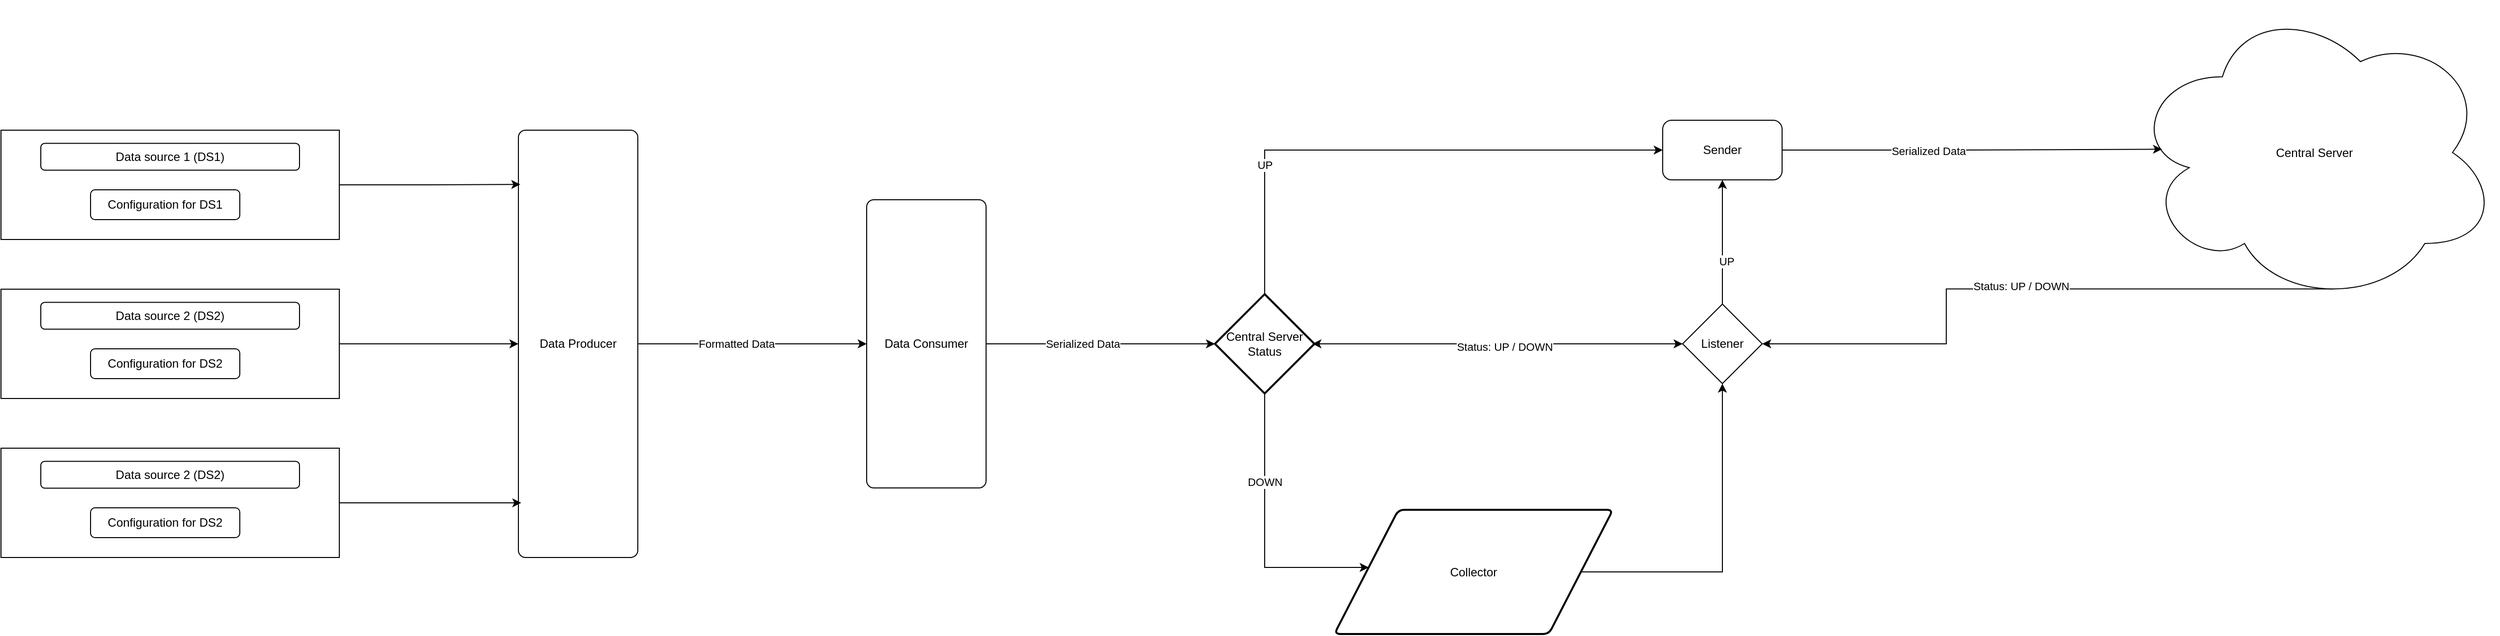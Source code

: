 <mxfile version="22.0.3" type="device">
  <diagram id="C5RBs43oDa-KdzZeNtuy" name="Page-1">
    <mxGraphModel dx="4044" dy="1415" grid="1" gridSize="10" guides="1" tooltips="1" connect="1" arrows="1" fold="1" page="1" pageScale="1" pageWidth="827" pageHeight="1169" math="0" shadow="0">
      <root>
        <mxCell id="WIyWlLk6GJQsqaUBKTNV-0" />
        <mxCell id="WIyWlLk6GJQsqaUBKTNV-1" parent="WIyWlLk6GJQsqaUBKTNV-0" />
        <mxCell id="9u-voaj74ql-5Wb2GAgk-6" value="" style="edgeStyle=orthogonalEdgeStyle;rounded=0;orthogonalLoop=1;jettySize=auto;html=1;" parent="WIyWlLk6GJQsqaUBKTNV-1" source="9u-voaj74ql-5Wb2GAgk-2" target="9u-voaj74ql-5Wb2GAgk-5" edge="1">
          <mxGeometry relative="1" as="geometry" />
        </mxCell>
        <mxCell id="AJ2TWtQ2be7vS0rb0tGj-13" value="Formatted Data" style="edgeLabel;html=1;align=center;verticalAlign=middle;resizable=0;points=[];" vertex="1" connectable="0" parent="9u-voaj74ql-5Wb2GAgk-6">
          <mxGeometry x="-0.267" y="1" relative="1" as="geometry">
            <mxPoint x="14" y="1" as="offset" />
          </mxGeometry>
        </mxCell>
        <mxCell id="9u-voaj74ql-5Wb2GAgk-2" value="Data Producer" style="rounded=1;whiteSpace=wrap;html=1;arcSize=6;" parent="WIyWlLk6GJQsqaUBKTNV-1" vertex="1">
          <mxGeometry x="-860" y="140" width="120" height="430" as="geometry" />
        </mxCell>
        <mxCell id="9u-voaj74ql-5Wb2GAgk-8" value="" style="edgeStyle=orthogonalEdgeStyle;rounded=0;orthogonalLoop=1;jettySize=auto;html=1;entryX=0;entryY=0.5;entryDx=0;entryDy=0;entryPerimeter=0;" parent="WIyWlLk6GJQsqaUBKTNV-1" source="9u-voaj74ql-5Wb2GAgk-5" target="AJ2TWtQ2be7vS0rb0tGj-19" edge="1">
          <mxGeometry relative="1" as="geometry">
            <mxPoint x="-250" y="355" as="targetPoint" />
          </mxGeometry>
        </mxCell>
        <mxCell id="AJ2TWtQ2be7vS0rb0tGj-12" value="Serialized Data" style="edgeLabel;html=1;align=center;verticalAlign=middle;resizable=0;points=[];" vertex="1" connectable="0" parent="9u-voaj74ql-5Wb2GAgk-8">
          <mxGeometry x="-0.158" relative="1" as="geometry">
            <mxPoint as="offset" />
          </mxGeometry>
        </mxCell>
        <mxCell id="9u-voaj74ql-5Wb2GAgk-5" value="Data Consumer" style="whiteSpace=wrap;html=1;rounded=1;arcSize=6;" parent="WIyWlLk6GJQsqaUBKTNV-1" vertex="1">
          <mxGeometry x="-510" y="210" width="120" height="290" as="geometry" />
        </mxCell>
        <mxCell id="9u-voaj74ql-5Wb2GAgk-15" value="UP" style="edgeStyle=orthogonalEdgeStyle;rounded=0;orthogonalLoop=1;jettySize=auto;html=1;exitX=0.5;exitY=0;exitDx=0;exitDy=0;exitPerimeter=0;entryX=0;entryY=0.5;entryDx=0;entryDy=0;" parent="WIyWlLk6GJQsqaUBKTNV-1" source="AJ2TWtQ2be7vS0rb0tGj-19" target="AJ2TWtQ2be7vS0rb0tGj-26" edge="1">
          <mxGeometry x="-0.521" relative="1" as="geometry">
            <mxPoint x="-107.06" y="290" as="sourcePoint" />
            <mxPoint x="40" y="160" as="targetPoint" />
            <Array as="points">
              <mxPoint x="-110" y="160" />
            </Array>
            <mxPoint as="offset" />
          </mxGeometry>
        </mxCell>
        <mxCell id="AJ2TWtQ2be7vS0rb0tGj-15" value="" style="edgeStyle=orthogonalEdgeStyle;rounded=0;orthogonalLoop=1;jettySize=auto;html=1;exitX=0.5;exitY=1;exitDx=0;exitDy=0;exitPerimeter=0;" edge="1" parent="WIyWlLk6GJQsqaUBKTNV-1" source="AJ2TWtQ2be7vS0rb0tGj-19" target="AJ2TWtQ2be7vS0rb0tGj-20">
          <mxGeometry relative="1" as="geometry">
            <mxPoint x="-110" y="421.95" as="sourcePoint" />
            <mxPoint x="-20" y="580" as="targetPoint" />
            <Array as="points">
              <mxPoint x="-110" y="580" />
            </Array>
          </mxGeometry>
        </mxCell>
        <mxCell id="AJ2TWtQ2be7vS0rb0tGj-16" value="DOWN" style="edgeLabel;html=1;align=center;verticalAlign=middle;resizable=0;points=[];" vertex="1" connectable="0" parent="AJ2TWtQ2be7vS0rb0tGj-15">
          <mxGeometry x="-0.069" y="-3" relative="1" as="geometry">
            <mxPoint x="3" y="-41" as="offset" />
          </mxGeometry>
        </mxCell>
        <mxCell id="AJ2TWtQ2be7vS0rb0tGj-10" value="" style="group" vertex="1" connectable="0" parent="WIyWlLk6GJQsqaUBKTNV-1">
          <mxGeometry x="-1380" y="140" width="340" height="110" as="geometry" />
        </mxCell>
        <mxCell id="AJ2TWtQ2be7vS0rb0tGj-8" value="" style="rounded=0;whiteSpace=wrap;html=1;" vertex="1" parent="AJ2TWtQ2be7vS0rb0tGj-10">
          <mxGeometry width="340" height="110.0" as="geometry" />
        </mxCell>
        <mxCell id="AJ2TWtQ2be7vS0rb0tGj-1" value="Data source 1 (DS1)" style="rounded=1;whiteSpace=wrap;html=1;" vertex="1" parent="AJ2TWtQ2be7vS0rb0tGj-10">
          <mxGeometry x="40" y="13.2" width="260" height="27.044" as="geometry" />
        </mxCell>
        <mxCell id="AJ2TWtQ2be7vS0rb0tGj-11" value="Configuration for DS1" style="rounded=1;whiteSpace=wrap;html=1;" vertex="1" parent="AJ2TWtQ2be7vS0rb0tGj-10">
          <mxGeometry x="90" y="60" width="150" height="30" as="geometry" />
        </mxCell>
        <mxCell id="AJ2TWtQ2be7vS0rb0tGj-25" style="edgeStyle=orthogonalEdgeStyle;rounded=0;orthogonalLoop=1;jettySize=auto;html=1;entryX=0;entryY=0.5;entryDx=0;entryDy=0;" edge="1" parent="WIyWlLk6GJQsqaUBKTNV-1" source="AJ2TWtQ2be7vS0rb0tGj-19" target="AJ2TWtQ2be7vS0rb0tGj-23">
          <mxGeometry relative="1" as="geometry" />
        </mxCell>
        <mxCell id="AJ2TWtQ2be7vS0rb0tGj-19" value="Central Server Status" style="strokeWidth=2;html=1;shape=mxgraph.flowchart.decision;whiteSpace=wrap;" vertex="1" parent="WIyWlLk6GJQsqaUBKTNV-1">
          <mxGeometry x="-160" y="305" width="100" height="100" as="geometry" />
        </mxCell>
        <mxCell id="AJ2TWtQ2be7vS0rb0tGj-22" style="edgeStyle=orthogonalEdgeStyle;rounded=0;orthogonalLoop=1;jettySize=auto;html=1;exitX=1;exitY=0.5;exitDx=0;exitDy=0;entryX=0.5;entryY=1;entryDx=0;entryDy=0;" edge="1" parent="WIyWlLk6GJQsqaUBKTNV-1" source="AJ2TWtQ2be7vS0rb0tGj-20" target="AJ2TWtQ2be7vS0rb0tGj-23">
          <mxGeometry relative="1" as="geometry">
            <mxPoint x="350" y="400" as="targetPoint" />
          </mxGeometry>
        </mxCell>
        <mxCell id="AJ2TWtQ2be7vS0rb0tGj-20" value="Collector" style="shape=parallelogram;html=1;strokeWidth=2;perimeter=parallelogramPerimeter;whiteSpace=wrap;rounded=1;arcSize=12;size=0.23;" vertex="1" parent="WIyWlLk6GJQsqaUBKTNV-1">
          <mxGeometry x="-40" y="522" width="280" height="125" as="geometry" />
        </mxCell>
        <mxCell id="AJ2TWtQ2be7vS0rb0tGj-29" style="edgeStyle=orthogonalEdgeStyle;rounded=0;orthogonalLoop=1;jettySize=auto;html=1;entryX=0.5;entryY=1;entryDx=0;entryDy=0;" edge="1" parent="WIyWlLk6GJQsqaUBKTNV-1" source="AJ2TWtQ2be7vS0rb0tGj-23" target="AJ2TWtQ2be7vS0rb0tGj-26">
          <mxGeometry relative="1" as="geometry" />
        </mxCell>
        <mxCell id="AJ2TWtQ2be7vS0rb0tGj-30" value="UP" style="edgeLabel;html=1;align=center;verticalAlign=middle;resizable=0;points=[];" vertex="1" connectable="0" parent="AJ2TWtQ2be7vS0rb0tGj-29">
          <mxGeometry x="-0.312" y="-4" relative="1" as="geometry">
            <mxPoint as="offset" />
          </mxGeometry>
        </mxCell>
        <mxCell id="AJ2TWtQ2be7vS0rb0tGj-23" value="Listener" style="rhombus;whiteSpace=wrap;html=1;" vertex="1" parent="WIyWlLk6GJQsqaUBKTNV-1">
          <mxGeometry x="310" y="315" width="80" height="80" as="geometry" />
        </mxCell>
        <mxCell id="AJ2TWtQ2be7vS0rb0tGj-24" style="edgeStyle=orthogonalEdgeStyle;rounded=0;orthogonalLoop=1;jettySize=auto;html=1;entryX=1;entryY=0.5;entryDx=0;entryDy=0;entryPerimeter=0;" edge="1" parent="WIyWlLk6GJQsqaUBKTNV-1">
          <mxGeometry relative="1" as="geometry">
            <mxPoint x="308" y="355" as="sourcePoint" />
            <mxPoint x="-62" y="355" as="targetPoint" />
          </mxGeometry>
        </mxCell>
        <mxCell id="AJ2TWtQ2be7vS0rb0tGj-28" value="Status: UP / DOWN" style="edgeLabel;html=1;align=center;verticalAlign=middle;resizable=0;points=[];" vertex="1" connectable="0" parent="AJ2TWtQ2be7vS0rb0tGj-24">
          <mxGeometry x="-0.043" y="3" relative="1" as="geometry">
            <mxPoint as="offset" />
          </mxGeometry>
        </mxCell>
        <mxCell id="AJ2TWtQ2be7vS0rb0tGj-26" value="Sender" style="rounded=1;whiteSpace=wrap;html=1;" vertex="1" parent="WIyWlLk6GJQsqaUBKTNV-1">
          <mxGeometry x="290" y="130" width="120" height="60" as="geometry" />
        </mxCell>
        <mxCell id="AJ2TWtQ2be7vS0rb0tGj-31" style="edgeStyle=orthogonalEdgeStyle;rounded=0;orthogonalLoop=1;jettySize=auto;html=1;entryX=1;entryY=0.5;entryDx=0;entryDy=0;exitX=0.55;exitY=0.95;exitDx=0;exitDy=0;exitPerimeter=0;" edge="1" parent="WIyWlLk6GJQsqaUBKTNV-1" source="AJ2TWtQ2be7vS0rb0tGj-27" target="AJ2TWtQ2be7vS0rb0tGj-23">
          <mxGeometry relative="1" as="geometry" />
        </mxCell>
        <mxCell id="AJ2TWtQ2be7vS0rb0tGj-32" value="Status: UP / DOWN" style="edgeLabel;html=1;align=center;verticalAlign=middle;resizable=0;points=[];" vertex="1" connectable="0" parent="AJ2TWtQ2be7vS0rb0tGj-31">
          <mxGeometry x="-0.003" y="-3" relative="1" as="geometry">
            <mxPoint as="offset" />
          </mxGeometry>
        </mxCell>
        <mxCell id="AJ2TWtQ2be7vS0rb0tGj-27" value="Central Server" style="ellipse;shape=cloud;whiteSpace=wrap;html=1;" vertex="1" parent="WIyWlLk6GJQsqaUBKTNV-1">
          <mxGeometry x="760" y="10" width="370" height="305" as="geometry" />
        </mxCell>
        <mxCell id="AJ2TWtQ2be7vS0rb0tGj-34" style="edgeStyle=orthogonalEdgeStyle;rounded=0;orthogonalLoop=1;jettySize=auto;html=1;entryX=0.086;entryY=0.489;entryDx=0;entryDy=0;entryPerimeter=0;" edge="1" parent="WIyWlLk6GJQsqaUBKTNV-1" source="AJ2TWtQ2be7vS0rb0tGj-26" target="AJ2TWtQ2be7vS0rb0tGj-27">
          <mxGeometry relative="1" as="geometry" />
        </mxCell>
        <mxCell id="AJ2TWtQ2be7vS0rb0tGj-35" value="Serialized Data" style="edgeLabel;html=1;align=center;verticalAlign=middle;resizable=0;points=[];" vertex="1" connectable="0" parent="AJ2TWtQ2be7vS0rb0tGj-34">
          <mxGeometry x="-0.232" y="-1" relative="1" as="geometry">
            <mxPoint as="offset" />
          </mxGeometry>
        </mxCell>
        <mxCell id="AJ2TWtQ2be7vS0rb0tGj-53" style="edgeStyle=orthogonalEdgeStyle;rounded=0;orthogonalLoop=1;jettySize=auto;html=1;entryX=0;entryY=0.5;entryDx=0;entryDy=0;" edge="1" parent="WIyWlLk6GJQsqaUBKTNV-1" source="AJ2TWtQ2be7vS0rb0tGj-45" target="9u-voaj74ql-5Wb2GAgk-2">
          <mxGeometry relative="1" as="geometry" />
        </mxCell>
        <mxCell id="AJ2TWtQ2be7vS0rb0tGj-45" value="" style="rounded=0;whiteSpace=wrap;html=1;" vertex="1" parent="WIyWlLk6GJQsqaUBKTNV-1">
          <mxGeometry x="-1380" y="300" width="340" height="110.0" as="geometry" />
        </mxCell>
        <mxCell id="AJ2TWtQ2be7vS0rb0tGj-44" value="" style="group" vertex="1" connectable="0" parent="WIyWlLk6GJQsqaUBKTNV-1">
          <mxGeometry x="-1380" y="300" width="340" height="110" as="geometry" />
        </mxCell>
        <mxCell id="AJ2TWtQ2be7vS0rb0tGj-46" value="Data source 2 (DS2)" style="rounded=1;whiteSpace=wrap;html=1;" vertex="1" parent="AJ2TWtQ2be7vS0rb0tGj-44">
          <mxGeometry x="40.0" y="13.2" width="260" height="27.044" as="geometry" />
        </mxCell>
        <mxCell id="AJ2TWtQ2be7vS0rb0tGj-47" value="Configuration for DS2" style="rounded=1;whiteSpace=wrap;html=1;" vertex="1" parent="AJ2TWtQ2be7vS0rb0tGj-44">
          <mxGeometry x="90" y="60" width="150" height="30" as="geometry" />
        </mxCell>
        <mxCell id="AJ2TWtQ2be7vS0rb0tGj-48" value="" style="rounded=0;whiteSpace=wrap;html=1;" vertex="1" parent="WIyWlLk6GJQsqaUBKTNV-1">
          <mxGeometry x="-1380" y="460" width="340" height="110.0" as="geometry" />
        </mxCell>
        <mxCell id="AJ2TWtQ2be7vS0rb0tGj-49" value="" style="group" vertex="1" connectable="0" parent="WIyWlLk6GJQsqaUBKTNV-1">
          <mxGeometry x="-1380" y="460" width="340" height="110" as="geometry" />
        </mxCell>
        <mxCell id="AJ2TWtQ2be7vS0rb0tGj-50" value="Data source 2 (DS2)" style="rounded=1;whiteSpace=wrap;html=1;" vertex="1" parent="AJ2TWtQ2be7vS0rb0tGj-49">
          <mxGeometry x="40.0" y="13.2" width="260" height="27.044" as="geometry" />
        </mxCell>
        <mxCell id="AJ2TWtQ2be7vS0rb0tGj-51" value="Configuration for DS2" style="rounded=1;whiteSpace=wrap;html=1;" vertex="1" parent="AJ2TWtQ2be7vS0rb0tGj-49">
          <mxGeometry x="90" y="60" width="150" height="30" as="geometry" />
        </mxCell>
        <mxCell id="AJ2TWtQ2be7vS0rb0tGj-52" style="edgeStyle=orthogonalEdgeStyle;rounded=0;orthogonalLoop=1;jettySize=auto;html=1;entryX=0.016;entryY=0.127;entryDx=0;entryDy=0;entryPerimeter=0;" edge="1" parent="WIyWlLk6GJQsqaUBKTNV-1" source="AJ2TWtQ2be7vS0rb0tGj-8" target="9u-voaj74ql-5Wb2GAgk-2">
          <mxGeometry relative="1" as="geometry" />
        </mxCell>
        <mxCell id="AJ2TWtQ2be7vS0rb0tGj-54" style="edgeStyle=orthogonalEdgeStyle;rounded=0;orthogonalLoop=1;jettySize=auto;html=1;entryX=0.024;entryY=0.872;entryDx=0;entryDy=0;entryPerimeter=0;" edge="1" parent="WIyWlLk6GJQsqaUBKTNV-1" source="AJ2TWtQ2be7vS0rb0tGj-48" target="9u-voaj74ql-5Wb2GAgk-2">
          <mxGeometry relative="1" as="geometry" />
        </mxCell>
      </root>
    </mxGraphModel>
  </diagram>
</mxfile>
